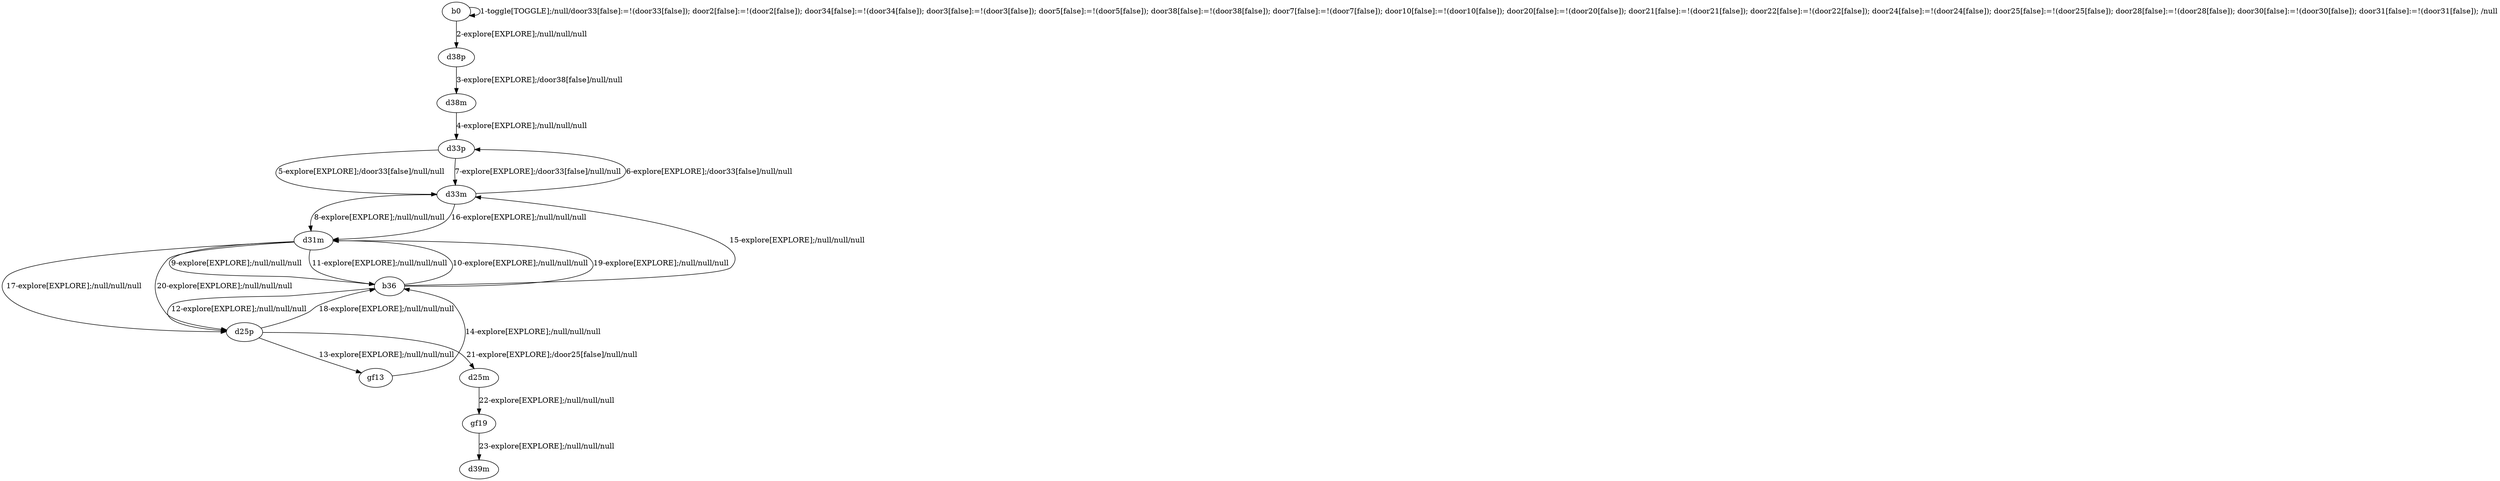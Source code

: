 # Total number of goals covered by this test: 3
# d31m --> b36
# d33m --> d33p
# d25p --> gf13

digraph g {
"b0" -> "b0" [label = "1-toggle[TOGGLE];/null/door33[false]:=!(door33[false]); door2[false]:=!(door2[false]); door34[false]:=!(door34[false]); door3[false]:=!(door3[false]); door5[false]:=!(door5[false]); door38[false]:=!(door38[false]); door7[false]:=!(door7[false]); door10[false]:=!(door10[false]); door20[false]:=!(door20[false]); door21[false]:=!(door21[false]); door22[false]:=!(door22[false]); door24[false]:=!(door24[false]); door25[false]:=!(door25[false]); door28[false]:=!(door28[false]); door30[false]:=!(door30[false]); door31[false]:=!(door31[false]); /null"];
"b0" -> "d38p" [label = "2-explore[EXPLORE];/null/null/null"];
"d38p" -> "d38m" [label = "3-explore[EXPLORE];/door38[false]/null/null"];
"d38m" -> "d33p" [label = "4-explore[EXPLORE];/null/null/null"];
"d33p" -> "d33m" [label = "5-explore[EXPLORE];/door33[false]/null/null"];
"d33m" -> "d33p" [label = "6-explore[EXPLORE];/door33[false]/null/null"];
"d33p" -> "d33m" [label = "7-explore[EXPLORE];/door33[false]/null/null"];
"d33m" -> "d31m" [label = "8-explore[EXPLORE];/null/null/null"];
"d31m" -> "b36" [label = "9-explore[EXPLORE];/null/null/null"];
"b36" -> "d31m" [label = "10-explore[EXPLORE];/null/null/null"];
"d31m" -> "b36" [label = "11-explore[EXPLORE];/null/null/null"];
"b36" -> "d25p" [label = "12-explore[EXPLORE];/null/null/null"];
"d25p" -> "gf13" [label = "13-explore[EXPLORE];/null/null/null"];
"gf13" -> "b36" [label = "14-explore[EXPLORE];/null/null/null"];
"b36" -> "d33m" [label = "15-explore[EXPLORE];/null/null/null"];
"d33m" -> "d31m" [label = "16-explore[EXPLORE];/null/null/null"];
"d31m" -> "d25p" [label = "17-explore[EXPLORE];/null/null/null"];
"d25p" -> "b36" [label = "18-explore[EXPLORE];/null/null/null"];
"b36" -> "d31m" [label = "19-explore[EXPLORE];/null/null/null"];
"d31m" -> "d25p" [label = "20-explore[EXPLORE];/null/null/null"];
"d25p" -> "d25m" [label = "21-explore[EXPLORE];/door25[false]/null/null"];
"d25m" -> "gf19" [label = "22-explore[EXPLORE];/null/null/null"];
"gf19" -> "d39m" [label = "23-explore[EXPLORE];/null/null/null"];
}